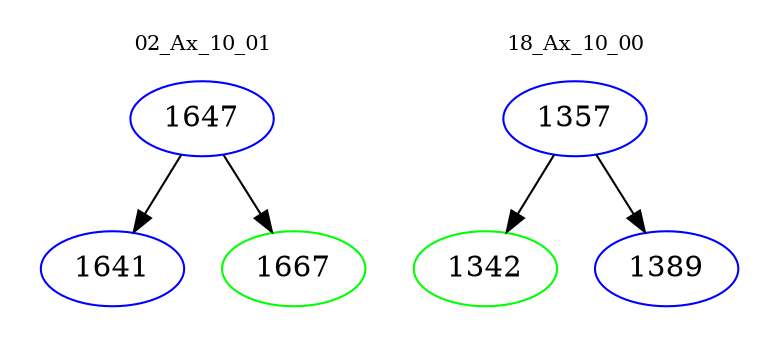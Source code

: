 digraph{
subgraph cluster_0 {
color = white
label = "02_Ax_10_01";
fontsize=10;
T0_1647 [label="1647", color="blue"]
T0_1647 -> T0_1641 [color="black"]
T0_1641 [label="1641", color="blue"]
T0_1647 -> T0_1667 [color="black"]
T0_1667 [label="1667", color="green"]
}
subgraph cluster_1 {
color = white
label = "18_Ax_10_00";
fontsize=10;
T1_1357 [label="1357", color="blue"]
T1_1357 -> T1_1342 [color="black"]
T1_1342 [label="1342", color="green"]
T1_1357 -> T1_1389 [color="black"]
T1_1389 [label="1389", color="blue"]
}
}
